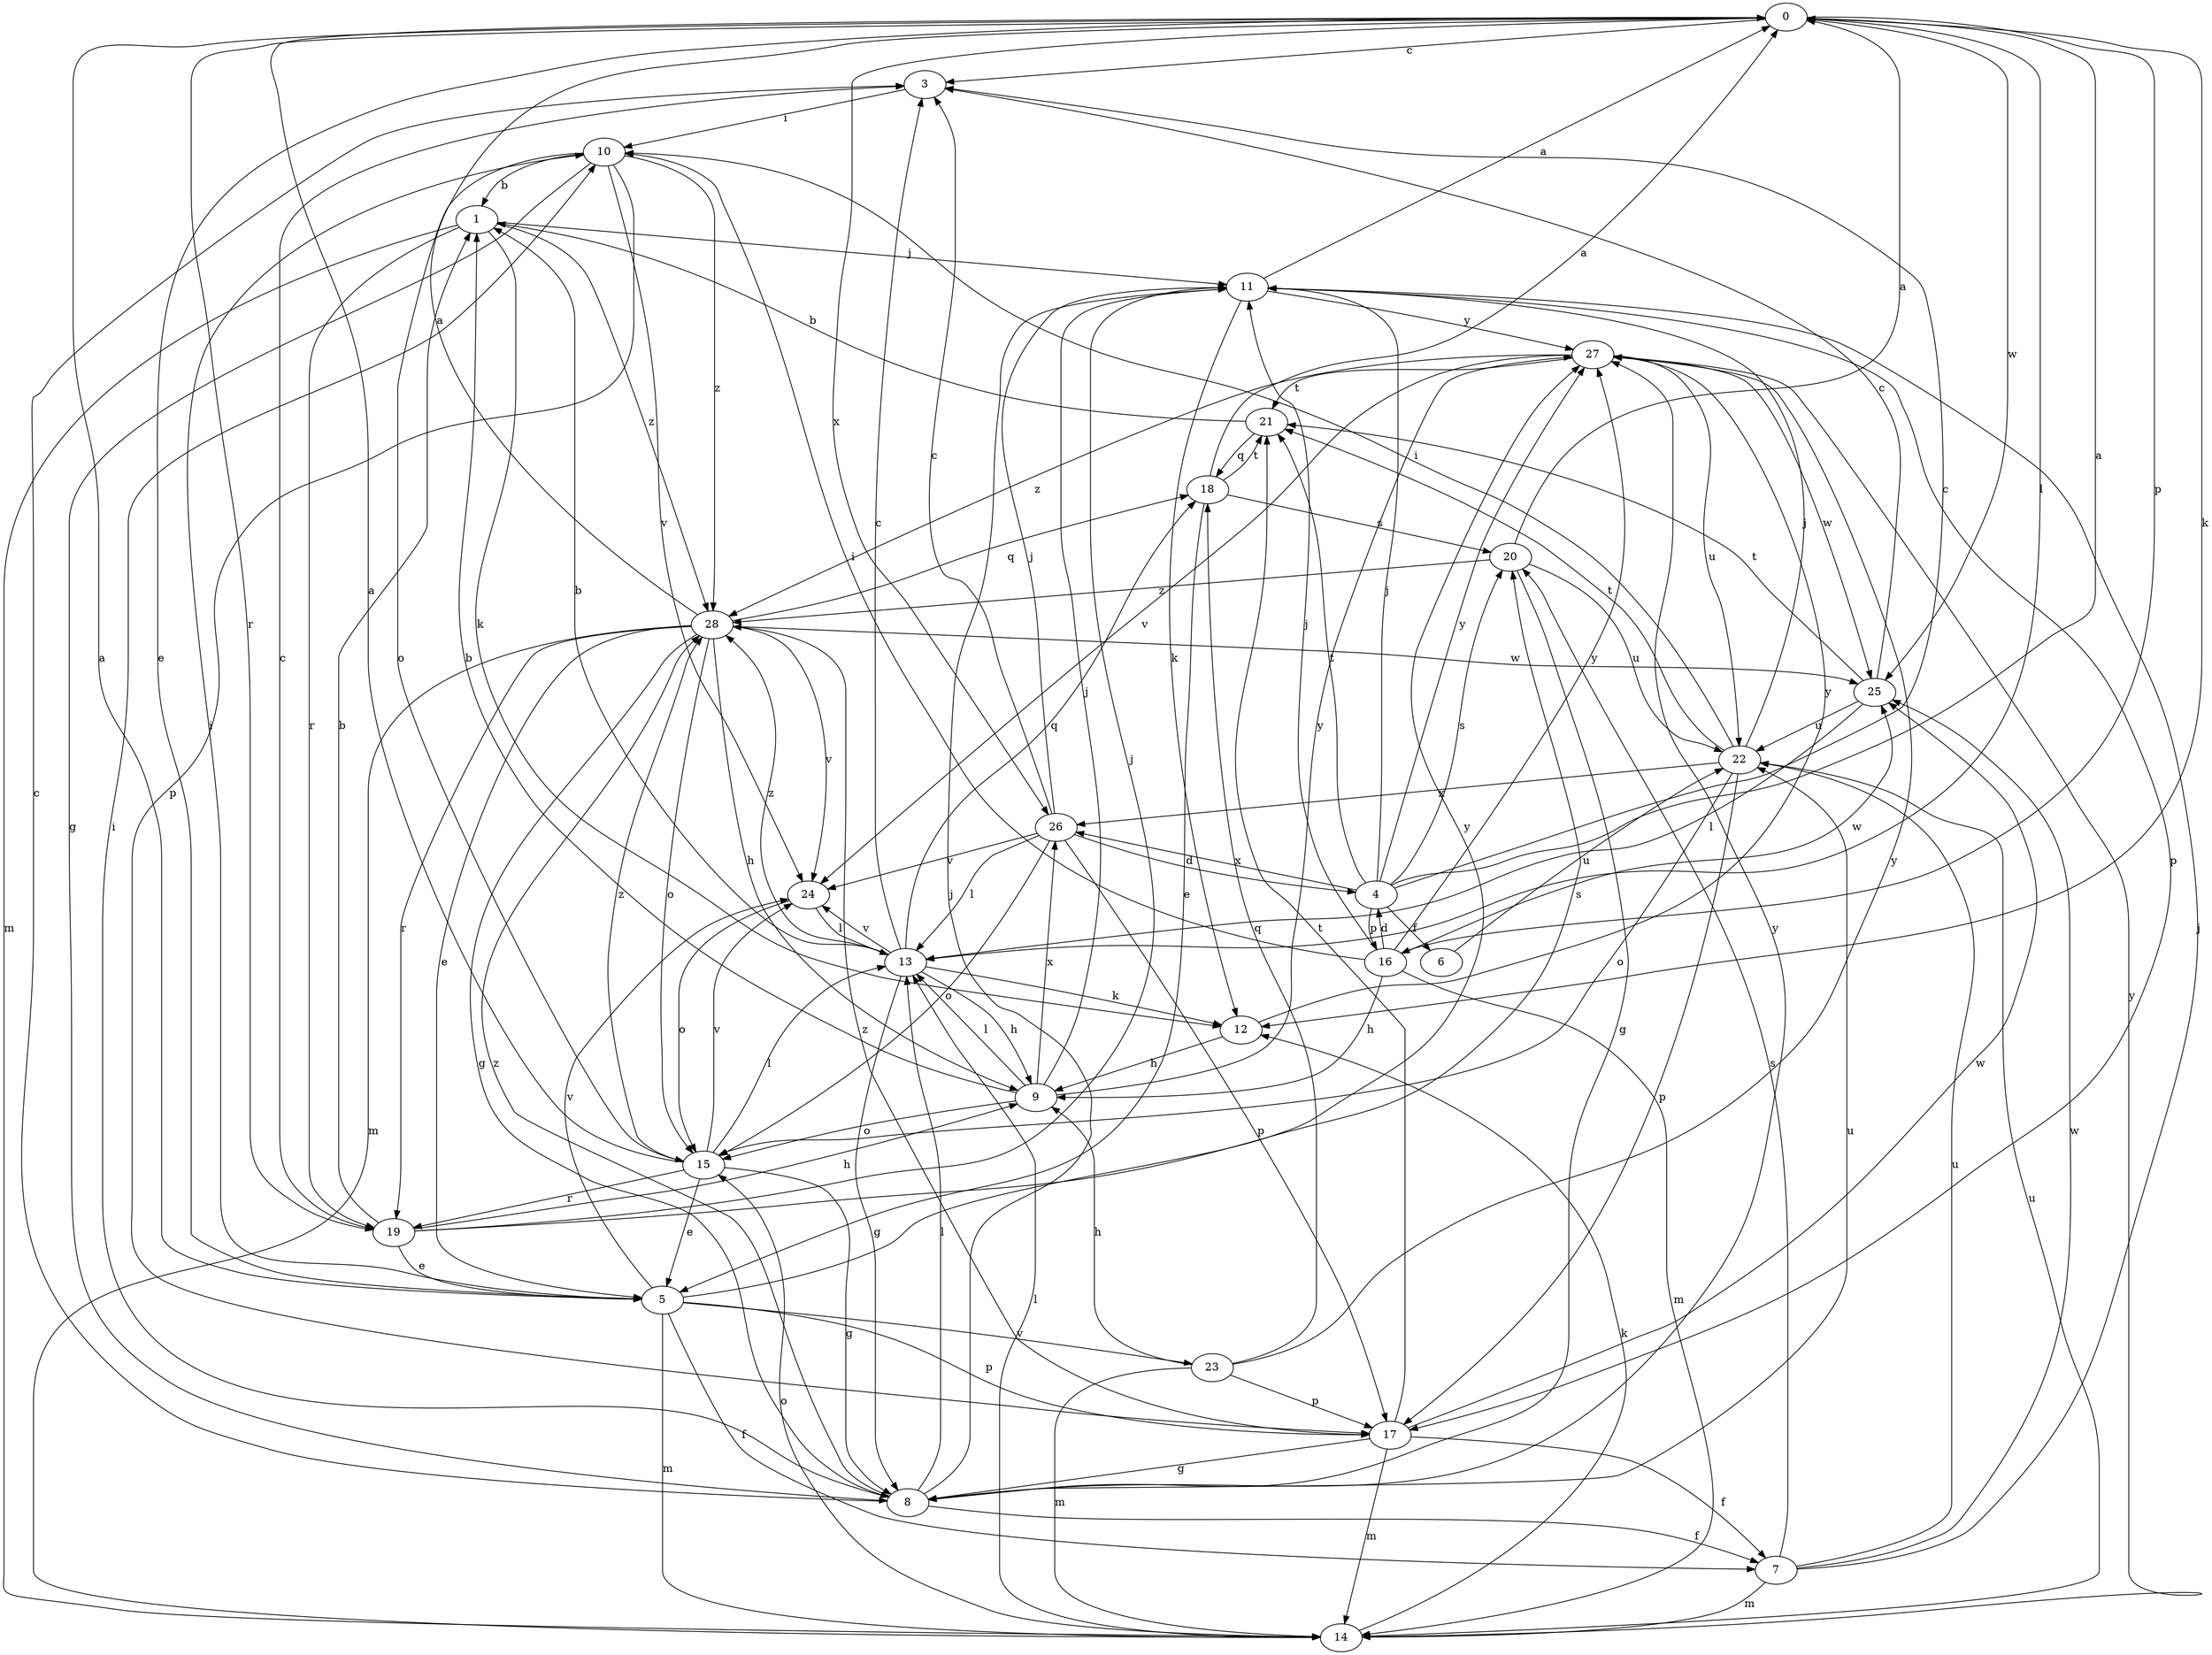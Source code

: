 strict digraph  {
0;
1;
3;
4;
5;
6;
7;
8;
9;
10;
11;
12;
13;
14;
15;
16;
17;
18;
19;
20;
21;
22;
23;
24;
25;
26;
27;
28;
0 -> 3  [label=c];
0 -> 5  [label=e];
0 -> 12  [label=k];
0 -> 13  [label=l];
0 -> 16  [label=p];
0 -> 19  [label=r];
0 -> 25  [label=w];
0 -> 26  [label=x];
1 -> 11  [label=j];
1 -> 12  [label=k];
1 -> 14  [label=m];
1 -> 19  [label=r];
1 -> 28  [label=z];
3 -> 10  [label=i];
4 -> 0  [label=a];
4 -> 3  [label=c];
4 -> 6  [label=f];
4 -> 11  [label=j];
4 -> 16  [label=p];
4 -> 20  [label=s];
4 -> 21  [label=t];
4 -> 26  [label=x];
4 -> 27  [label=y];
5 -> 0  [label=a];
5 -> 7  [label=f];
5 -> 10  [label=i];
5 -> 14  [label=m];
5 -> 17  [label=p];
5 -> 23  [label=v];
5 -> 24  [label=v];
5 -> 27  [label=y];
6 -> 22  [label=u];
7 -> 11  [label=j];
7 -> 14  [label=m];
7 -> 20  [label=s];
7 -> 22  [label=u];
7 -> 25  [label=w];
8 -> 3  [label=c];
8 -> 7  [label=f];
8 -> 10  [label=i];
8 -> 11  [label=j];
8 -> 13  [label=l];
8 -> 22  [label=u];
8 -> 27  [label=y];
8 -> 28  [label=z];
9 -> 1  [label=b];
9 -> 11  [label=j];
9 -> 13  [label=l];
9 -> 15  [label=o];
9 -> 26  [label=x];
9 -> 27  [label=y];
10 -> 1  [label=b];
10 -> 8  [label=g];
10 -> 15  [label=o];
10 -> 17  [label=p];
10 -> 24  [label=v];
10 -> 28  [label=z];
11 -> 0  [label=a];
11 -> 12  [label=k];
11 -> 17  [label=p];
11 -> 27  [label=y];
12 -> 9  [label=h];
12 -> 27  [label=y];
13 -> 1  [label=b];
13 -> 3  [label=c];
13 -> 8  [label=g];
13 -> 9  [label=h];
13 -> 12  [label=k];
13 -> 18  [label=q];
13 -> 24  [label=v];
13 -> 28  [label=z];
14 -> 12  [label=k];
14 -> 13  [label=l];
14 -> 15  [label=o];
14 -> 22  [label=u];
14 -> 27  [label=y];
15 -> 0  [label=a];
15 -> 5  [label=e];
15 -> 8  [label=g];
15 -> 13  [label=l];
15 -> 19  [label=r];
15 -> 24  [label=v];
15 -> 28  [label=z];
16 -> 4  [label=d];
16 -> 9  [label=h];
16 -> 10  [label=i];
16 -> 11  [label=j];
16 -> 14  [label=m];
16 -> 25  [label=w];
16 -> 27  [label=y];
17 -> 7  [label=f];
17 -> 8  [label=g];
17 -> 14  [label=m];
17 -> 21  [label=t];
17 -> 25  [label=w];
17 -> 28  [label=z];
18 -> 0  [label=a];
18 -> 5  [label=e];
18 -> 20  [label=s];
18 -> 21  [label=t];
19 -> 1  [label=b];
19 -> 3  [label=c];
19 -> 5  [label=e];
19 -> 9  [label=h];
19 -> 11  [label=j];
19 -> 20  [label=s];
20 -> 0  [label=a];
20 -> 8  [label=g];
20 -> 22  [label=u];
20 -> 28  [label=z];
21 -> 1  [label=b];
21 -> 18  [label=q];
22 -> 10  [label=i];
22 -> 11  [label=j];
22 -> 15  [label=o];
22 -> 17  [label=p];
22 -> 21  [label=t];
22 -> 26  [label=x];
23 -> 9  [label=h];
23 -> 14  [label=m];
23 -> 17  [label=p];
23 -> 18  [label=q];
23 -> 27  [label=y];
24 -> 13  [label=l];
24 -> 15  [label=o];
25 -> 3  [label=c];
25 -> 13  [label=l];
25 -> 21  [label=t];
25 -> 22  [label=u];
26 -> 3  [label=c];
26 -> 4  [label=d];
26 -> 11  [label=j];
26 -> 13  [label=l];
26 -> 15  [label=o];
26 -> 17  [label=p];
26 -> 24  [label=v];
27 -> 21  [label=t];
27 -> 22  [label=u];
27 -> 24  [label=v];
27 -> 25  [label=w];
27 -> 28  [label=z];
28 -> 0  [label=a];
28 -> 5  [label=e];
28 -> 8  [label=g];
28 -> 9  [label=h];
28 -> 14  [label=m];
28 -> 15  [label=o];
28 -> 18  [label=q];
28 -> 19  [label=r];
28 -> 24  [label=v];
28 -> 25  [label=w];
}
